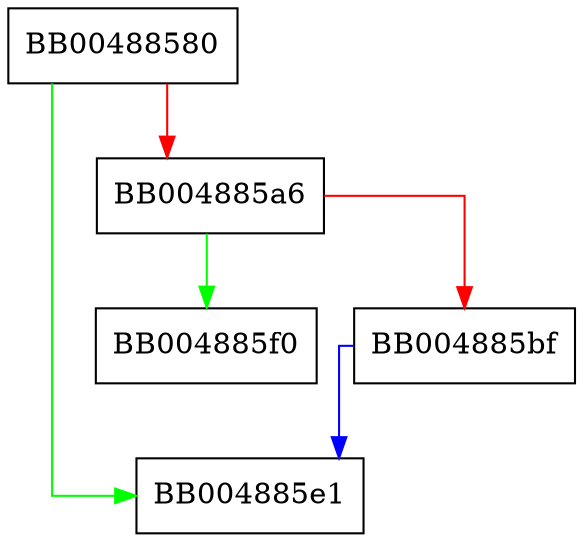 digraph ossl_ssl_init {
  node [shape="box"];
  graph [splines=ortho];
  BB00488580 -> BB004885e1 [color="green"];
  BB00488580 -> BB004885a6 [color="red"];
  BB004885a6 -> BB004885f0 [color="green"];
  BB004885a6 -> BB004885bf [color="red"];
  BB004885bf -> BB004885e1 [color="blue"];
}
